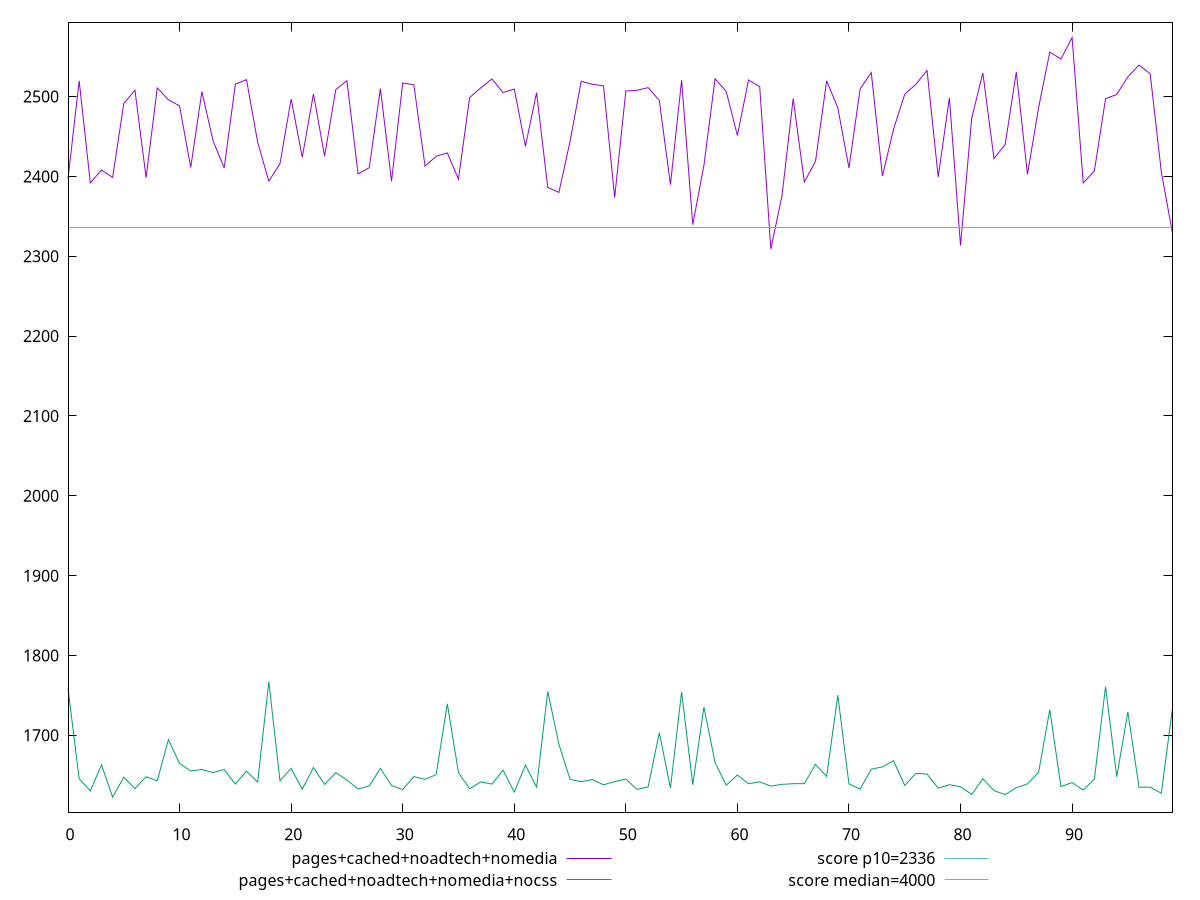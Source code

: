 reset

$pagesCachedNoadtechNomedia <<EOF
0 2396.8124999999995
1 2519.8475
2 2391.8099999999995
3 2407.9919999999997
4 2398.7025
5 2491.3050000000003
6 2507.975
7 2398.545
8 2510.83125
9 2495.9825
10 2488.2625
11 2411.1675000000005
12 2506.2125000000005
13 2444.63425
14 2410.5825
15 2515.5425000000005
16 2521.2175000000007
17 2442.9
18 2394.00825
19 2415.8475
20 2496.9125000000004
21 2424.0180000000005
22 2503.295
23 2425.3505
24 2508.5625
25 2519.93
26 2403.0449999999996
27 2410.8599999999997
28 2510.12325
29 2394.0825
30 2517.065
31 2514.7174999999997
32 2412.87
33 2425.1850000000004
34 2429.455
35 2396.7375
36 2498.7675
37 2510.9744999999994
38 2522.125
39 2505.0299999999997
40 2509.459999999999
41 2437.6625000000004
42 2504.9227499999997
43 2386.2375
44 2379.96
45 2443.8225
46 2519.1775000000002
47 2515.3959999999997
48 2513.5075
49 2373.5025
50 2506.9000000000005
51 2507.8875000000003
52 2511.205499999999
53 2495.142499999999
54 2389.695
55 2520.54
56 2339.565
57 2413.8990000000003
58 2522.3625
59 2506.352499999999
60 2451.2775
61 2520.845
62 2512.42675
63 2309.1675000000005
64 2375.9475
65 2497.5574999999994
66 2393.0474999999997
67 2418.77025
68 2519.7525
69 2486.03
70 2410.6275000000005
71 2509.4825
72 2530.14125
73 2400.585
74 2459.2225
75 2502.8975
76 2515.4974999999995
77 2532.7124999999996
78 2399.1179999999995
79 2498.4375
80 2313.4725
81 2472.675
82 2529.6899999999996
83 2422.4625
84 2439.8175
85 2530.78
86 2402.5125000000003
87 2486.3025
88 2555.7375
89 2546.955
90 2574.0225
91 2391.7875000000004
92 2406.95985
93 2497.3025
94 2502.665
95 2524.815
96 2539.3975000000005
97 2528.5374999999995
98 2405.4187499999994
99 2328.9674999999997
EOF

$pagesCachedNoadtechNomediaNocss <<EOF
0 1758.762
1 1645.6495
2 1630.3505
3 1662.98545
4 1622.5395000000003
5 1647.459
6 1633.2400000000002
7 1648.1643
8 1643.0369999999998
9 1694.5985
10 1664.67
11 1655.3165000000001
12 1657.2089999999998
13 1653.344
14 1657.1785
15 1638.9465000000002
16 1655.0415
17 1641.29475
18 1767.0710000000004
19 1643.076
20 1658.5245
21 1632.5150499999995
22 1659.5475
23 1638.3979999999997
24 1653.2559999999999
25 1643.9804499999998
26 1632.866
27 1636.4209999999996
28 1658.534
29 1637.0456499999996
30 1632.0325
31 1648.232
32 1644.7910000000002
33 1650.71435
34 1739.458
35 1653.187
36 1633.0675
37 1641.67765
38 1638.9035
39 1656.306
40 1628.8545
41 1662.6950000000002
42 1635.0549499999997
43 1754.9934999999998
44 1688.879
45 1644.8235
46 1641.8378
47 1644.5279999999998
48 1637.9835
49 1642.0089999999998
50 1645.1631499999999
51 1632.2399999999998
52 1635.4205000000002
53 1703.2419999999997
54 1634.0448000000001
55 1754.3270000000002
56 1638.0504999999998
57 1735.2795
58 1665.7709999999997
59 1637.5715
60 1650.2454000000002
61 1639.3169999999998
62 1641.7374999999997
63 1636.3745000000001
64 1638.5937
65 1639.3625
66 1639.497
67 1663.5770499999999
68 1648.4940000000001
69 1750.247
70 1639.1155000000003
71 1632.7194999999997
72 1657.48385
73 1660.5430000000001
74 1668.0640000000003
75 1636.984
76 1652.2681
77 1651.4609999999998
78 1633.696
79 1638.087
80 1635.6308
81 1625.869
82 1645.7195000000002
83 1630.71395
84 1625.75
85 1634.3865
86 1639.0885000000003
87 1653.78465
88 1731.9769999999999
89 1635.7749999999999
90 1640.7813999999998
91 1631.4325
92 1645.2259999999999
93 1760.8715
94 1648.0295999999998
95 1729.0699999999997
96 1634.9629999999997
97 1635.0349999999999
98 1627.4473
99 1734.1265
EOF

set key outside below
set xrange [0:99]
set yrange [1603.5098400000004:2593.05216]
set trange [1603.5098400000004:2593.05216]
set terminal svg size 640, 520 enhanced background rgb 'white'
set output "report_00025_2021-02-22T21:38:55.199Z/first-meaningful-paint/comparison/line/3_vs_4.svg"

plot $pagesCachedNoadtechNomedia title "pages+cached+noadtech+nomedia" with line, \
     $pagesCachedNoadtechNomediaNocss title "pages+cached+noadtech+nomedia+nocss" with line, \
     2336 title "score p10=2336", \
     4000 title "score median=4000"

reset
